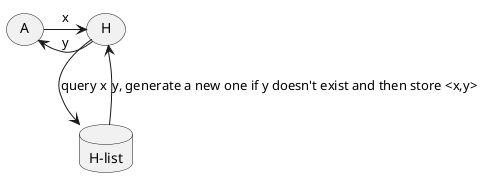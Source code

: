@startuml
database "H-list"
(A) -> (H): x
(H) -> (H-list): query x
(H) <--(H-list): y, generate a new one if y doesn't exist and then store <x,y>
(A) <- (H): y
@enduml
